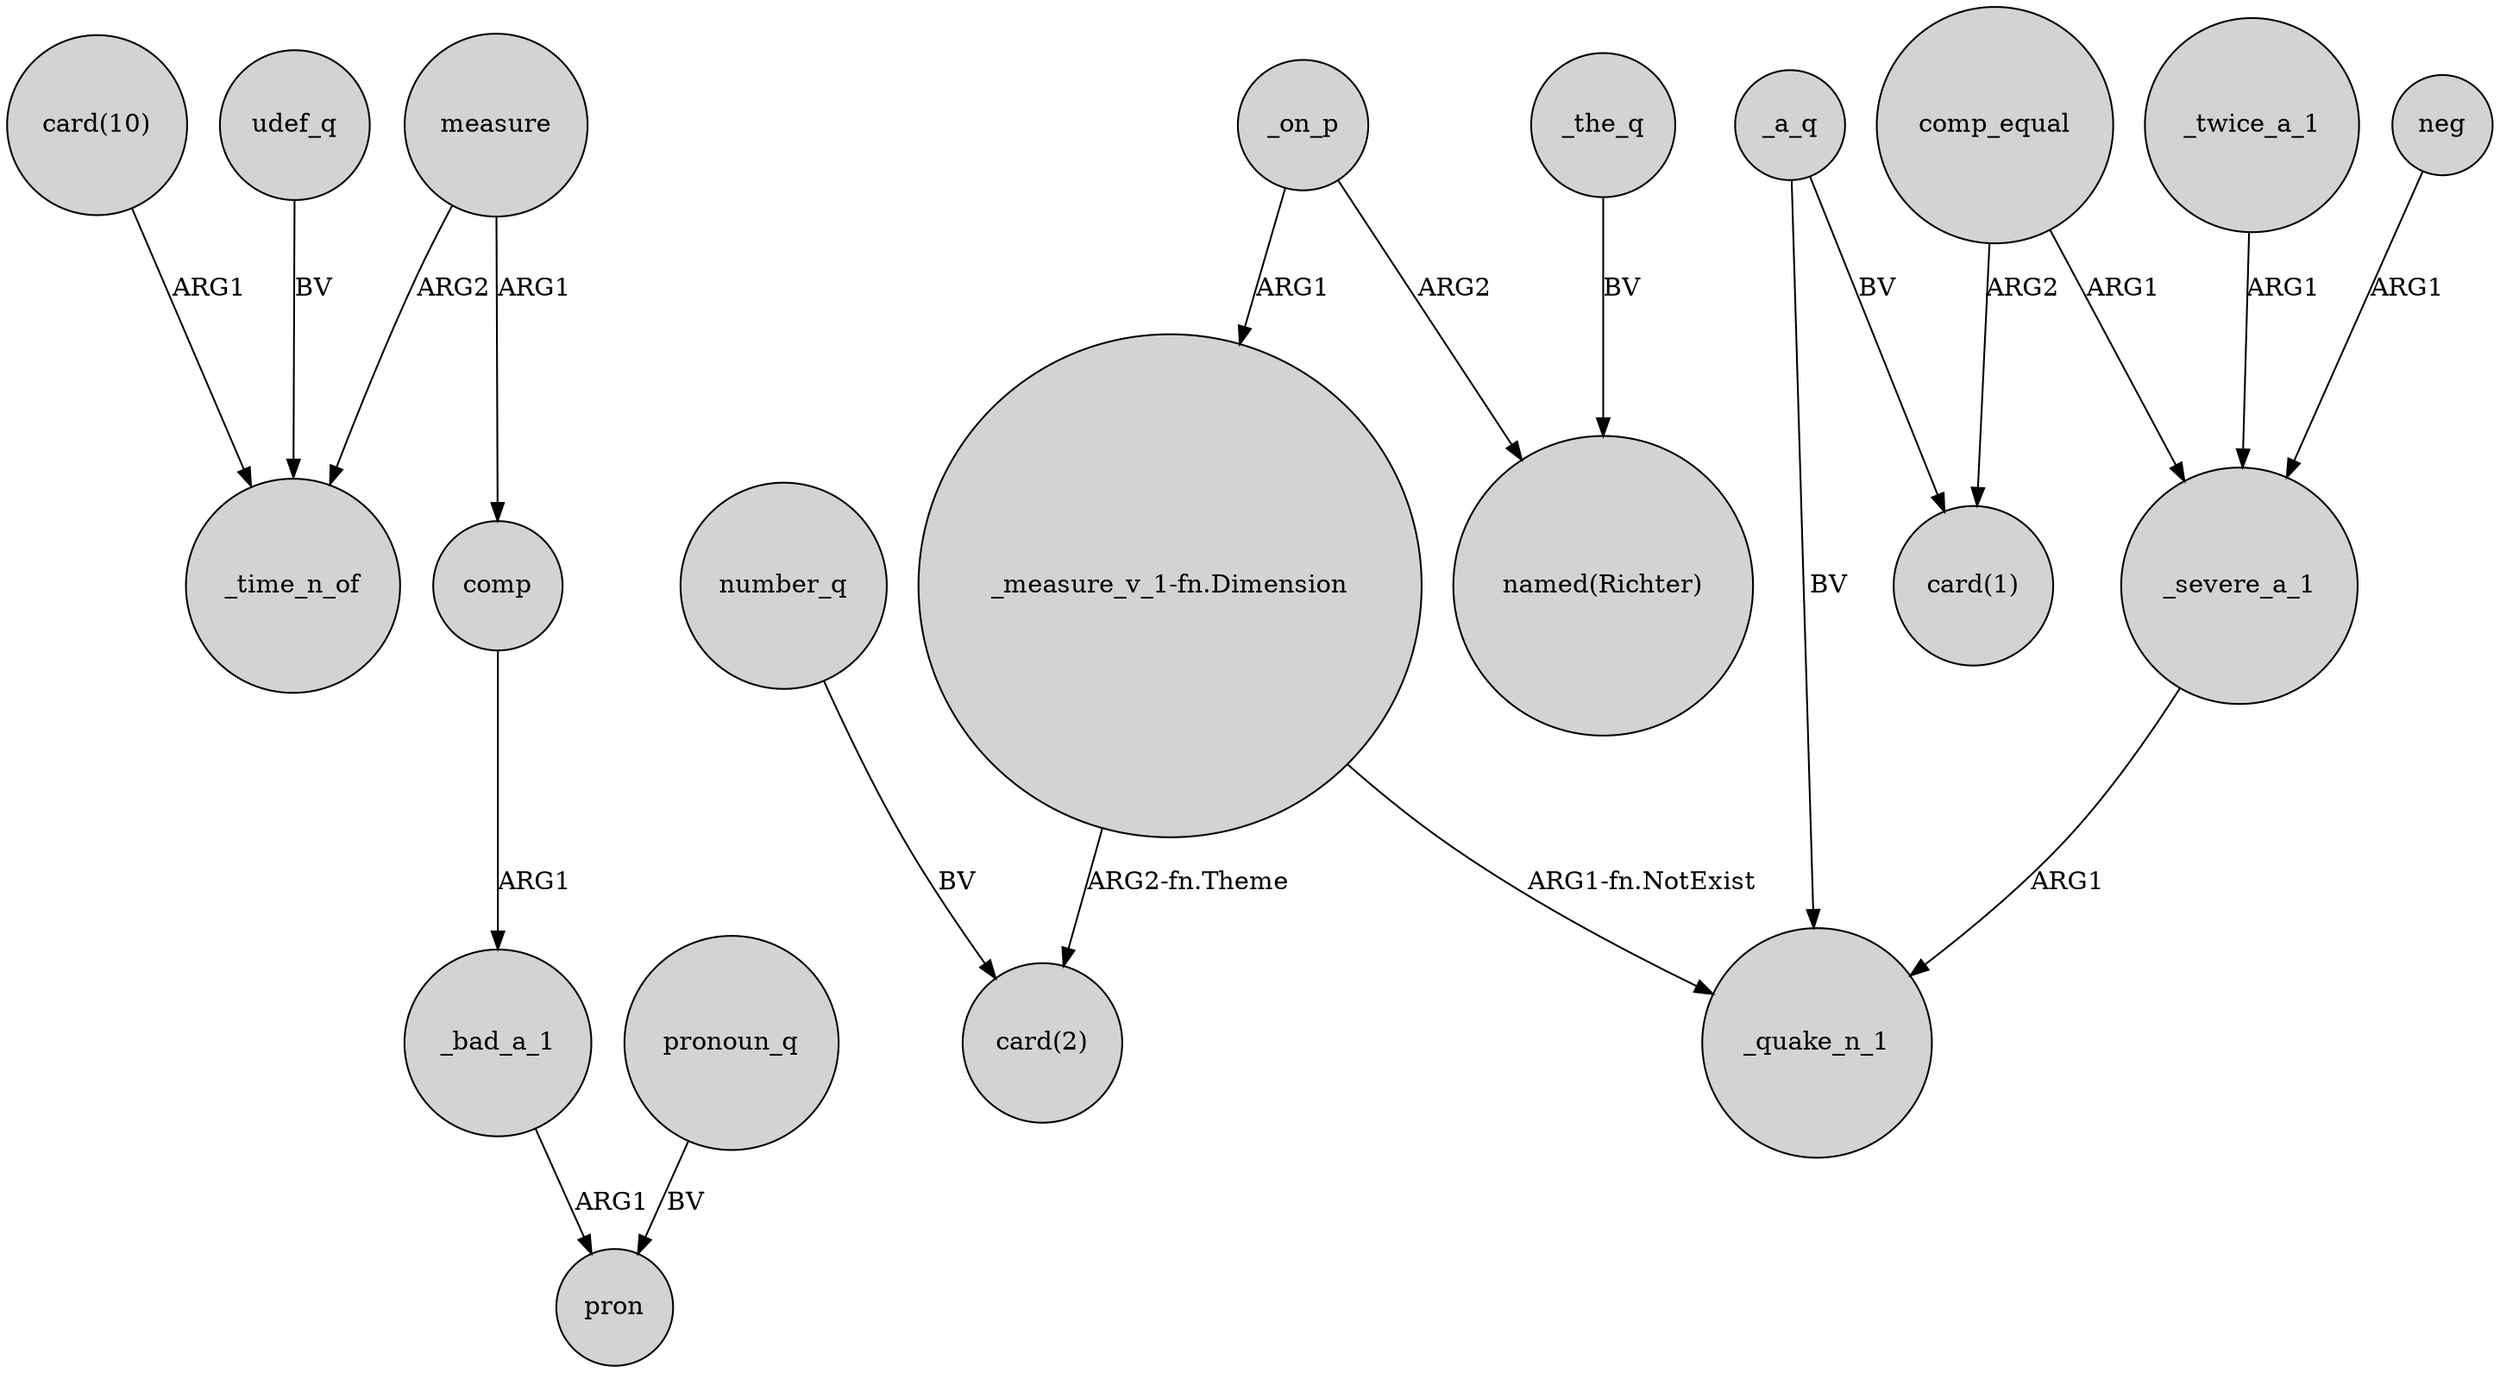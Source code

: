 digraph {
	node [shape=circle style=filled]
	"card(10)" -> _time_n_of [label=ARG1]
	"_measure_v_1-fn.Dimension" -> "card(2)" [label="ARG2-fn.Theme"]
	_twice_a_1 -> _severe_a_1 [label=ARG1]
	_the_q -> "named(Richter)" [label=BV]
	_severe_a_1 -> _quake_n_1 [label=ARG1]
	measure -> comp [label=ARG1]
	comp -> _bad_a_1 [label=ARG1]
	comp_equal -> _severe_a_1 [label=ARG1]
	pronoun_q -> pron [label=BV]
	_bad_a_1 -> pron [label=ARG1]
	"_measure_v_1-fn.Dimension" -> _quake_n_1 [label="ARG1-fn.NotExist"]
	udef_q -> _time_n_of [label=BV]
	_on_p -> "named(Richter)" [label=ARG2]
	comp_equal -> "card(1)" [label=ARG2]
	measure -> _time_n_of [label=ARG2]
	_on_p -> "_measure_v_1-fn.Dimension" [label=ARG1]
	number_q -> "card(2)" [label=BV]
	neg -> _severe_a_1 [label=ARG1]
	_a_q -> _quake_n_1 [label=BV]
	_a_q -> "card(1)" [label=BV]
}

